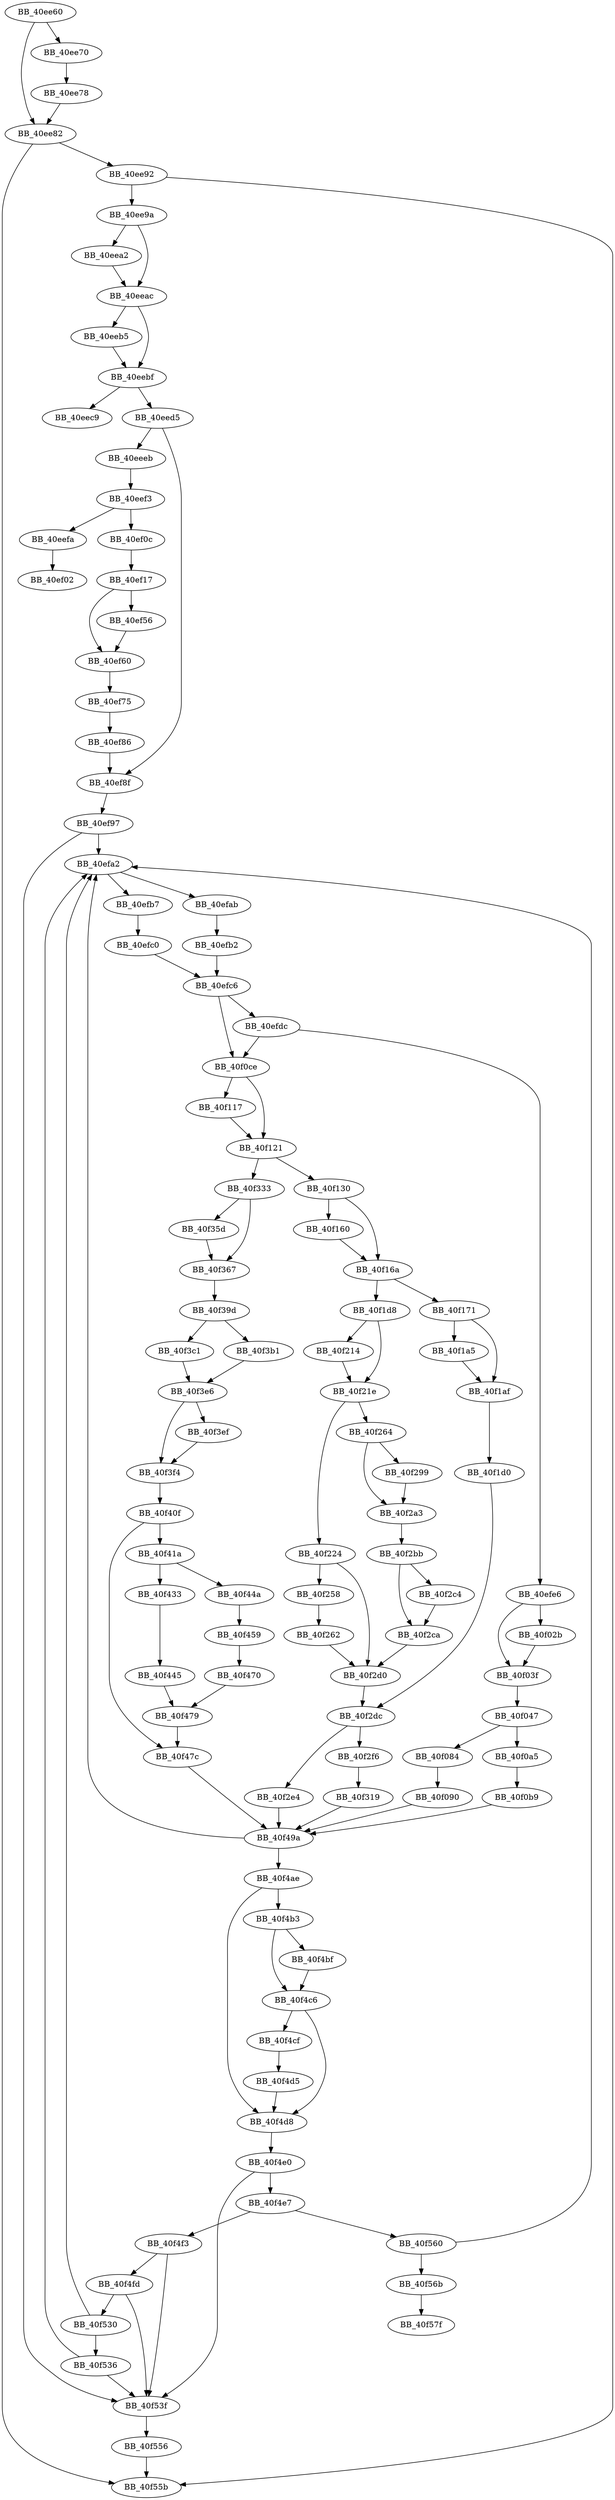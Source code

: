 DiGraph sub_40EE60{
BB_40ee60->BB_40ee70
BB_40ee60->BB_40ee82
BB_40ee70->BB_40ee78
BB_40ee78->BB_40ee82
BB_40ee82->BB_40ee92
BB_40ee82->BB_40f55b
BB_40ee92->BB_40ee9a
BB_40ee92->BB_40f55b
BB_40ee9a->BB_40eea2
BB_40ee9a->BB_40eeac
BB_40eea2->BB_40eeac
BB_40eeac->BB_40eeb5
BB_40eeac->BB_40eebf
BB_40eeb5->BB_40eebf
BB_40eebf->BB_40eec9
BB_40eebf->BB_40eed5
BB_40eed5->BB_40eeeb
BB_40eed5->BB_40ef8f
BB_40eeeb->BB_40eef3
BB_40eef3->BB_40eefa
BB_40eef3->BB_40ef0c
BB_40eefa->BB_40ef02
BB_40ef0c->BB_40ef17
BB_40ef17->BB_40ef56
BB_40ef17->BB_40ef60
BB_40ef56->BB_40ef60
BB_40ef60->BB_40ef75
BB_40ef75->BB_40ef86
BB_40ef86->BB_40ef8f
BB_40ef8f->BB_40ef97
BB_40ef97->BB_40efa2
BB_40ef97->BB_40f53f
BB_40efa2->BB_40efab
BB_40efa2->BB_40efb7
BB_40efab->BB_40efb2
BB_40efb2->BB_40efc6
BB_40efb7->BB_40efc0
BB_40efc0->BB_40efc6
BB_40efc6->BB_40efdc
BB_40efc6->BB_40f0ce
BB_40efdc->BB_40efe6
BB_40efdc->BB_40f0ce
BB_40efe6->BB_40f02b
BB_40efe6->BB_40f03f
BB_40f02b->BB_40f03f
BB_40f03f->BB_40f047
BB_40f047->BB_40f084
BB_40f047->BB_40f0a5
BB_40f084->BB_40f090
BB_40f090->BB_40f49a
BB_40f0a5->BB_40f0b9
BB_40f0b9->BB_40f49a
BB_40f0ce->BB_40f117
BB_40f0ce->BB_40f121
BB_40f117->BB_40f121
BB_40f121->BB_40f130
BB_40f121->BB_40f333
BB_40f130->BB_40f160
BB_40f130->BB_40f16a
BB_40f160->BB_40f16a
BB_40f16a->BB_40f171
BB_40f16a->BB_40f1d8
BB_40f171->BB_40f1a5
BB_40f171->BB_40f1af
BB_40f1a5->BB_40f1af
BB_40f1af->BB_40f1d0
BB_40f1d0->BB_40f2dc
BB_40f1d8->BB_40f214
BB_40f1d8->BB_40f21e
BB_40f214->BB_40f21e
BB_40f21e->BB_40f224
BB_40f21e->BB_40f264
BB_40f224->BB_40f258
BB_40f224->BB_40f2d0
BB_40f258->BB_40f262
BB_40f262->BB_40f2d0
BB_40f264->BB_40f299
BB_40f264->BB_40f2a3
BB_40f299->BB_40f2a3
BB_40f2a3->BB_40f2bb
BB_40f2bb->BB_40f2c4
BB_40f2bb->BB_40f2ca
BB_40f2c4->BB_40f2ca
BB_40f2ca->BB_40f2d0
BB_40f2d0->BB_40f2dc
BB_40f2dc->BB_40f2e4
BB_40f2dc->BB_40f2f6
BB_40f2e4->BB_40f49a
BB_40f2f6->BB_40f319
BB_40f319->BB_40f49a
BB_40f333->BB_40f35d
BB_40f333->BB_40f367
BB_40f35d->BB_40f367
BB_40f367->BB_40f39d
BB_40f39d->BB_40f3b1
BB_40f39d->BB_40f3c1
BB_40f3b1->BB_40f3e6
BB_40f3c1->BB_40f3e6
BB_40f3e6->BB_40f3ef
BB_40f3e6->BB_40f3f4
BB_40f3ef->BB_40f3f4
BB_40f3f4->BB_40f40f
BB_40f40f->BB_40f41a
BB_40f40f->BB_40f47c
BB_40f41a->BB_40f433
BB_40f41a->BB_40f44a
BB_40f433->BB_40f445
BB_40f445->BB_40f479
BB_40f44a->BB_40f459
BB_40f459->BB_40f470
BB_40f470->BB_40f479
BB_40f479->BB_40f47c
BB_40f47c->BB_40f49a
BB_40f49a->BB_40efa2
BB_40f49a->BB_40f4ae
BB_40f4ae->BB_40f4b3
BB_40f4ae->BB_40f4d8
BB_40f4b3->BB_40f4bf
BB_40f4b3->BB_40f4c6
BB_40f4bf->BB_40f4c6
BB_40f4c6->BB_40f4cf
BB_40f4c6->BB_40f4d8
BB_40f4cf->BB_40f4d5
BB_40f4d5->BB_40f4d8
BB_40f4d8->BB_40f4e0
BB_40f4e0->BB_40f4e7
BB_40f4e0->BB_40f53f
BB_40f4e7->BB_40f4f3
BB_40f4e7->BB_40f560
BB_40f4f3->BB_40f4fd
BB_40f4f3->BB_40f53f
BB_40f4fd->BB_40f530
BB_40f4fd->BB_40f53f
BB_40f530->BB_40efa2
BB_40f530->BB_40f536
BB_40f536->BB_40efa2
BB_40f536->BB_40f53f
BB_40f53f->BB_40f556
BB_40f556->BB_40f55b
BB_40f560->BB_40efa2
BB_40f560->BB_40f56b
BB_40f56b->BB_40f57f
}
